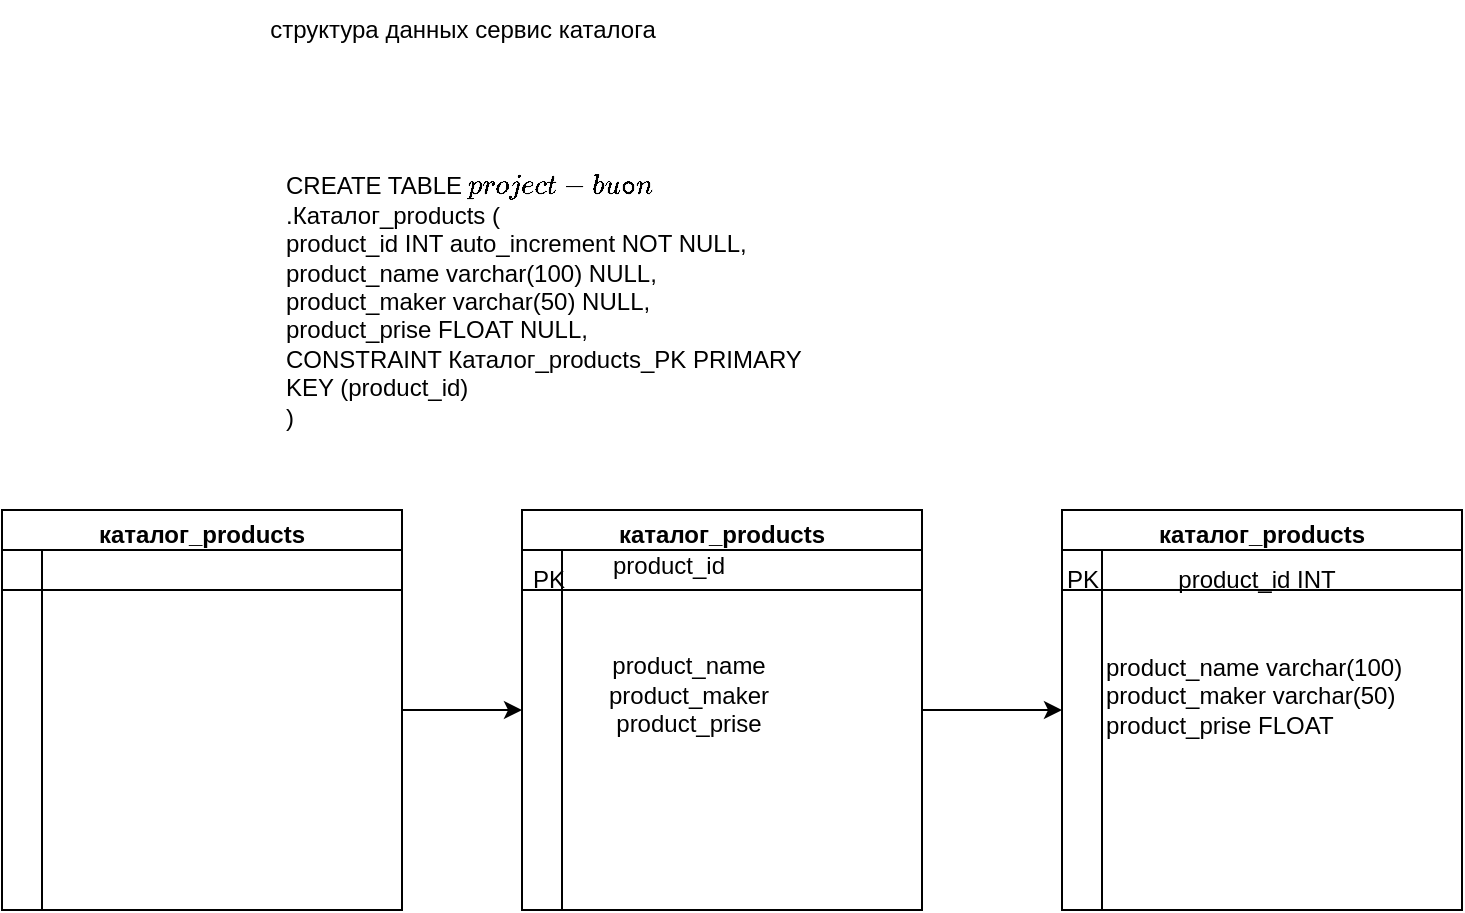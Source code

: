 <mxfile version="20.2.3" type="github">
  <diagram id="TUe_8FtLySUKbP1dFAhF" name="Страница 1">
    <mxGraphModel dx="1102" dy="569" grid="1" gridSize="10" guides="1" tooltips="1" connect="1" arrows="1" fold="1" page="1" pageScale="1" pageWidth="1654" pageHeight="2336" math="0" shadow="0">
      <root>
        <mxCell id="0" />
        <mxCell id="1" parent="0" />
        <mxCell id="FGjbquU8CtR7feWJE-FR-3" value="&lt;br&gt;&lt;div&gt;CREATE TABLE `project-button`.Каталог_products (&lt;/div&gt;&lt;div&gt;&lt;span style=&quot;&quot;&gt;	&lt;/span&gt;product_id INT auto_increment NOT NULL,&lt;/div&gt;&lt;div&gt;&lt;span style=&quot;&quot;&gt;	&lt;/span&gt;product_name varchar(100) NULL,&lt;/div&gt;&lt;div&gt;&lt;span style=&quot;&quot;&gt;	&lt;/span&gt;product_maker varchar(50) NULL,&lt;/div&gt;&lt;div&gt;&lt;span style=&quot;&quot;&gt;	&lt;/span&gt;product_prise FLOAT NULL,&lt;/div&gt;&lt;div&gt;&lt;span style=&quot;&quot;&gt;	&lt;/span&gt;CONSTRAINT Каталог_products_PK PRIMARY KEY (product_id)&lt;/div&gt;)" style="text;whiteSpace=wrap;html=1;" vertex="1" parent="1">
          <mxGeometry x="340" y="70" width="260" height="150" as="geometry" />
        </mxCell>
        <mxCell id="FGjbquU8CtR7feWJE-FR-26" value="" style="endArrow=classic;html=1;rounded=0;entryX=0;entryY=0.5;entryDx=0;entryDy=0;" edge="1" parent="1">
          <mxGeometry width="50" height="50" relative="1" as="geometry">
            <mxPoint x="400" y="360" as="sourcePoint" />
            <mxPoint x="460" y="360" as="targetPoint" />
          </mxGeometry>
        </mxCell>
        <mxCell id="FGjbquU8CtR7feWJE-FR-32" value="" style="endArrow=classic;html=1;rounded=0;entryX=0;entryY=0.5;entryDx=0;entryDy=0;" edge="1" parent="1">
          <mxGeometry width="50" height="50" relative="1" as="geometry">
            <mxPoint x="660" y="360" as="sourcePoint" />
            <mxPoint x="730" y="360" as="targetPoint" />
          </mxGeometry>
        </mxCell>
        <mxCell id="FGjbquU8CtR7feWJE-FR-33" value="каталог_products" style="swimlane;" vertex="1" parent="1">
          <mxGeometry x="460" y="260" width="200" height="200" as="geometry" />
        </mxCell>
        <mxCell id="FGjbquU8CtR7feWJE-FR-35" value="" style="shape=internalStorage;whiteSpace=wrap;html=1;backgroundOutline=1;" vertex="1" parent="FGjbquU8CtR7feWJE-FR-33">
          <mxGeometry y="20" width="200" height="180" as="geometry" />
        </mxCell>
        <mxCell id="FGjbquU8CtR7feWJE-FR-10" value="PK" style="text;html=1;align=center;verticalAlign=middle;resizable=0;points=[];autosize=1;strokeColor=none;fillColor=none;" vertex="1" parent="FGjbquU8CtR7feWJE-FR-33">
          <mxGeometry x="-7" y="20" width="40" height="30" as="geometry" />
        </mxCell>
        <mxCell id="FGjbquU8CtR7feWJE-FR-11" value="&lt;br&gt;product_id" style="text;html=1;align=center;verticalAlign=middle;resizable=0;points=[];autosize=1;strokeColor=none;fillColor=none;" vertex="1" parent="FGjbquU8CtR7feWJE-FR-33">
          <mxGeometry x="33" width="80" height="40" as="geometry" />
        </mxCell>
        <mxCell id="FGjbquU8CtR7feWJE-FR-12" value="&lt;br style=&quot;text-align: left;&quot;&gt;&lt;span style=&quot;text-align: left;&quot;&gt;product_name&lt;/span&gt;&lt;br style=&quot;text-align: left;&quot;&gt;&lt;span style=&quot;text-align: left;&quot;&gt;product_maker&lt;br&gt;product_prise&lt;br&gt;&lt;/span&gt;" style="text;html=1;align=center;verticalAlign=middle;resizable=0;points=[];autosize=1;strokeColor=none;fillColor=none;" vertex="1" parent="FGjbquU8CtR7feWJE-FR-33">
          <mxGeometry x="33" y="50" width="100" height="70" as="geometry" />
        </mxCell>
        <mxCell id="FGjbquU8CtR7feWJE-FR-36" value="каталог_products" style="swimlane;" vertex="1" parent="1">
          <mxGeometry x="200" y="260" width="200" height="200" as="geometry" />
        </mxCell>
        <mxCell id="FGjbquU8CtR7feWJE-FR-37" value="" style="shape=internalStorage;whiteSpace=wrap;html=1;backgroundOutline=1;" vertex="1" parent="FGjbquU8CtR7feWJE-FR-36">
          <mxGeometry y="20" width="200" height="180" as="geometry" />
        </mxCell>
        <mxCell id="FGjbquU8CtR7feWJE-FR-41" value="каталог_products" style="swimlane;" vertex="1" parent="1">
          <mxGeometry x="730" y="260" width="200" height="200" as="geometry" />
        </mxCell>
        <mxCell id="FGjbquU8CtR7feWJE-FR-42" value="" style="shape=internalStorage;whiteSpace=wrap;html=1;backgroundOutline=1;" vertex="1" parent="FGjbquU8CtR7feWJE-FR-41">
          <mxGeometry y="20" width="200" height="180" as="geometry" />
        </mxCell>
        <mxCell id="FGjbquU8CtR7feWJE-FR-31" value="product_name varchar(100)&lt;br&gt;product_maker varchar(50)&amp;nbsp;&lt;br&gt;product_prise FLOAT&amp;nbsp;" style="text;whiteSpace=wrap;html=1;" vertex="1" parent="FGjbquU8CtR7feWJE-FR-41">
          <mxGeometry x="20" y="65" width="180" height="70" as="geometry" />
        </mxCell>
        <mxCell id="FGjbquU8CtR7feWJE-FR-27" value="product_id INT" style="text;html=1;align=center;verticalAlign=middle;resizable=0;points=[];autosize=1;strokeColor=none;fillColor=none;" vertex="1" parent="FGjbquU8CtR7feWJE-FR-41">
          <mxGeometry x="47" y="20" width="100" height="30" as="geometry" />
        </mxCell>
        <mxCell id="FGjbquU8CtR7feWJE-FR-30" value="PK" style="text;html=1;align=center;verticalAlign=middle;resizable=0;points=[];autosize=1;strokeColor=none;fillColor=none;" vertex="1" parent="FGjbquU8CtR7feWJE-FR-41">
          <mxGeometry x="-10" y="20" width="40" height="30" as="geometry" />
        </mxCell>
        <mxCell id="FGjbquU8CtR7feWJE-FR-43" value="структура данных сервис каталога" style="text;html=1;align=center;verticalAlign=middle;resizable=0;points=[];autosize=1;strokeColor=none;fillColor=none;" vertex="1" parent="1">
          <mxGeometry x="320" y="5" width="220" height="30" as="geometry" />
        </mxCell>
      </root>
    </mxGraphModel>
  </diagram>
</mxfile>
